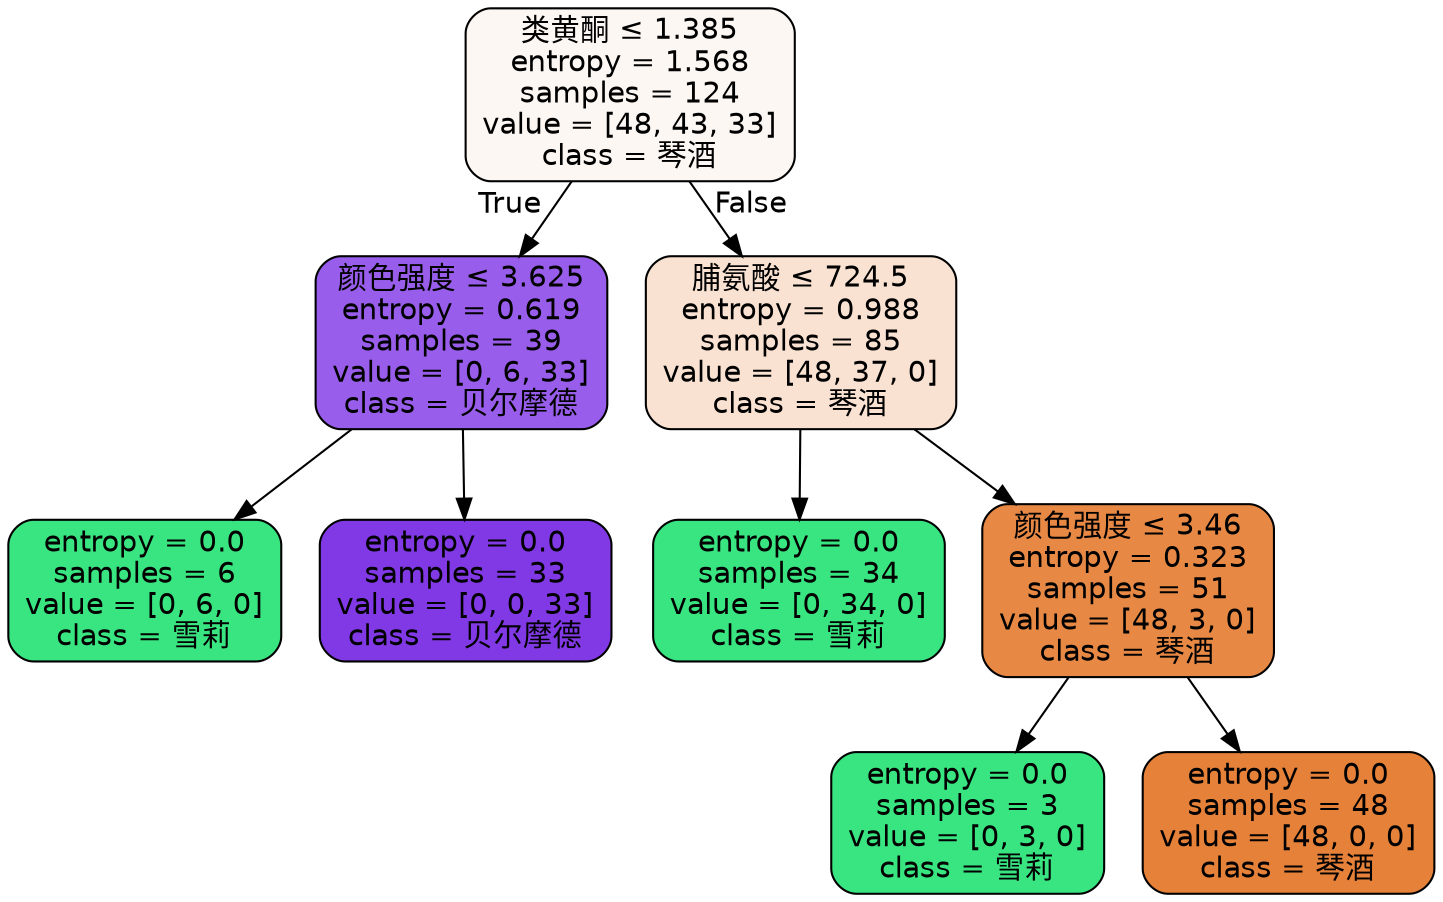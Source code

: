 digraph Tree {
node [shape=box, style="filled, rounded", color="black", fontname=helvetica] ;
edge [fontname=helvetica] ;
0 [label=<类黄酮 &le; 1.385<br/>entropy = 1.568<br/>samples = 124<br/>value = [48, 43, 33]<br/>class = 琴酒>, fillcolor="#fdf7f3"] ;
1 [label=<颜色强度 &le; 3.625<br/>entropy = 0.619<br/>samples = 39<br/>value = [0, 6, 33]<br/>class = 贝尔摩德>, fillcolor="#985dea"] ;
0 -> 1 [labeldistance=2.5, labelangle=45, headlabel="True"] ;
2 [label=<entropy = 0.0<br/>samples = 6<br/>value = [0, 6, 0]<br/>class = 雪莉>, fillcolor="#39e581"] ;
1 -> 2 ;
3 [label=<entropy = 0.0<br/>samples = 33<br/>value = [0, 0, 33]<br/>class = 贝尔摩德>, fillcolor="#8139e5"] ;
1 -> 3 ;
4 [label=<脯氨酸 &le; 724.5<br/>entropy = 0.988<br/>samples = 85<br/>value = [48, 37, 0]<br/>class = 琴酒>, fillcolor="#f9e2d2"] ;
0 -> 4 [labeldistance=2.5, labelangle=-45, headlabel="False"] ;
5 [label=<entropy = 0.0<br/>samples = 34<br/>value = [0, 34, 0]<br/>class = 雪莉>, fillcolor="#39e581"] ;
4 -> 5 ;
6 [label=<颜色强度 &le; 3.46<br/>entropy = 0.323<br/>samples = 51<br/>value = [48, 3, 0]<br/>class = 琴酒>, fillcolor="#e78945"] ;
4 -> 6 ;
7 [label=<entropy = 0.0<br/>samples = 3<br/>value = [0, 3, 0]<br/>class = 雪莉>, fillcolor="#39e581"] ;
6 -> 7 ;
8 [label=<entropy = 0.0<br/>samples = 48<br/>value = [48, 0, 0]<br/>class = 琴酒>, fillcolor="#e58139"] ;
6 -> 8 ;
}
